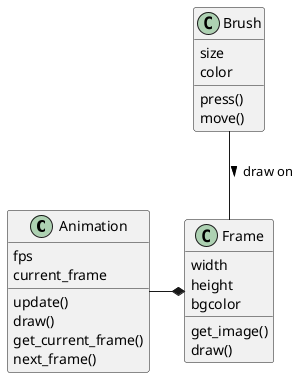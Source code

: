 @startuml
class Animation {
    {field} fps
    {field} current_frame
    {method} update()
    {method} draw()
    {method} get_current_frame()
    {method} next_frame()
}

class Frame {
    {field} width
    {field} height
    {field} bgcolor
    {method} get_image()
    {method} draw()
}

class Brush {
    {field} size
    {field} color
    {method} press()
    {method} move()
}

Animation -* Frame
Brush -- Frame : draw on >
@enduml